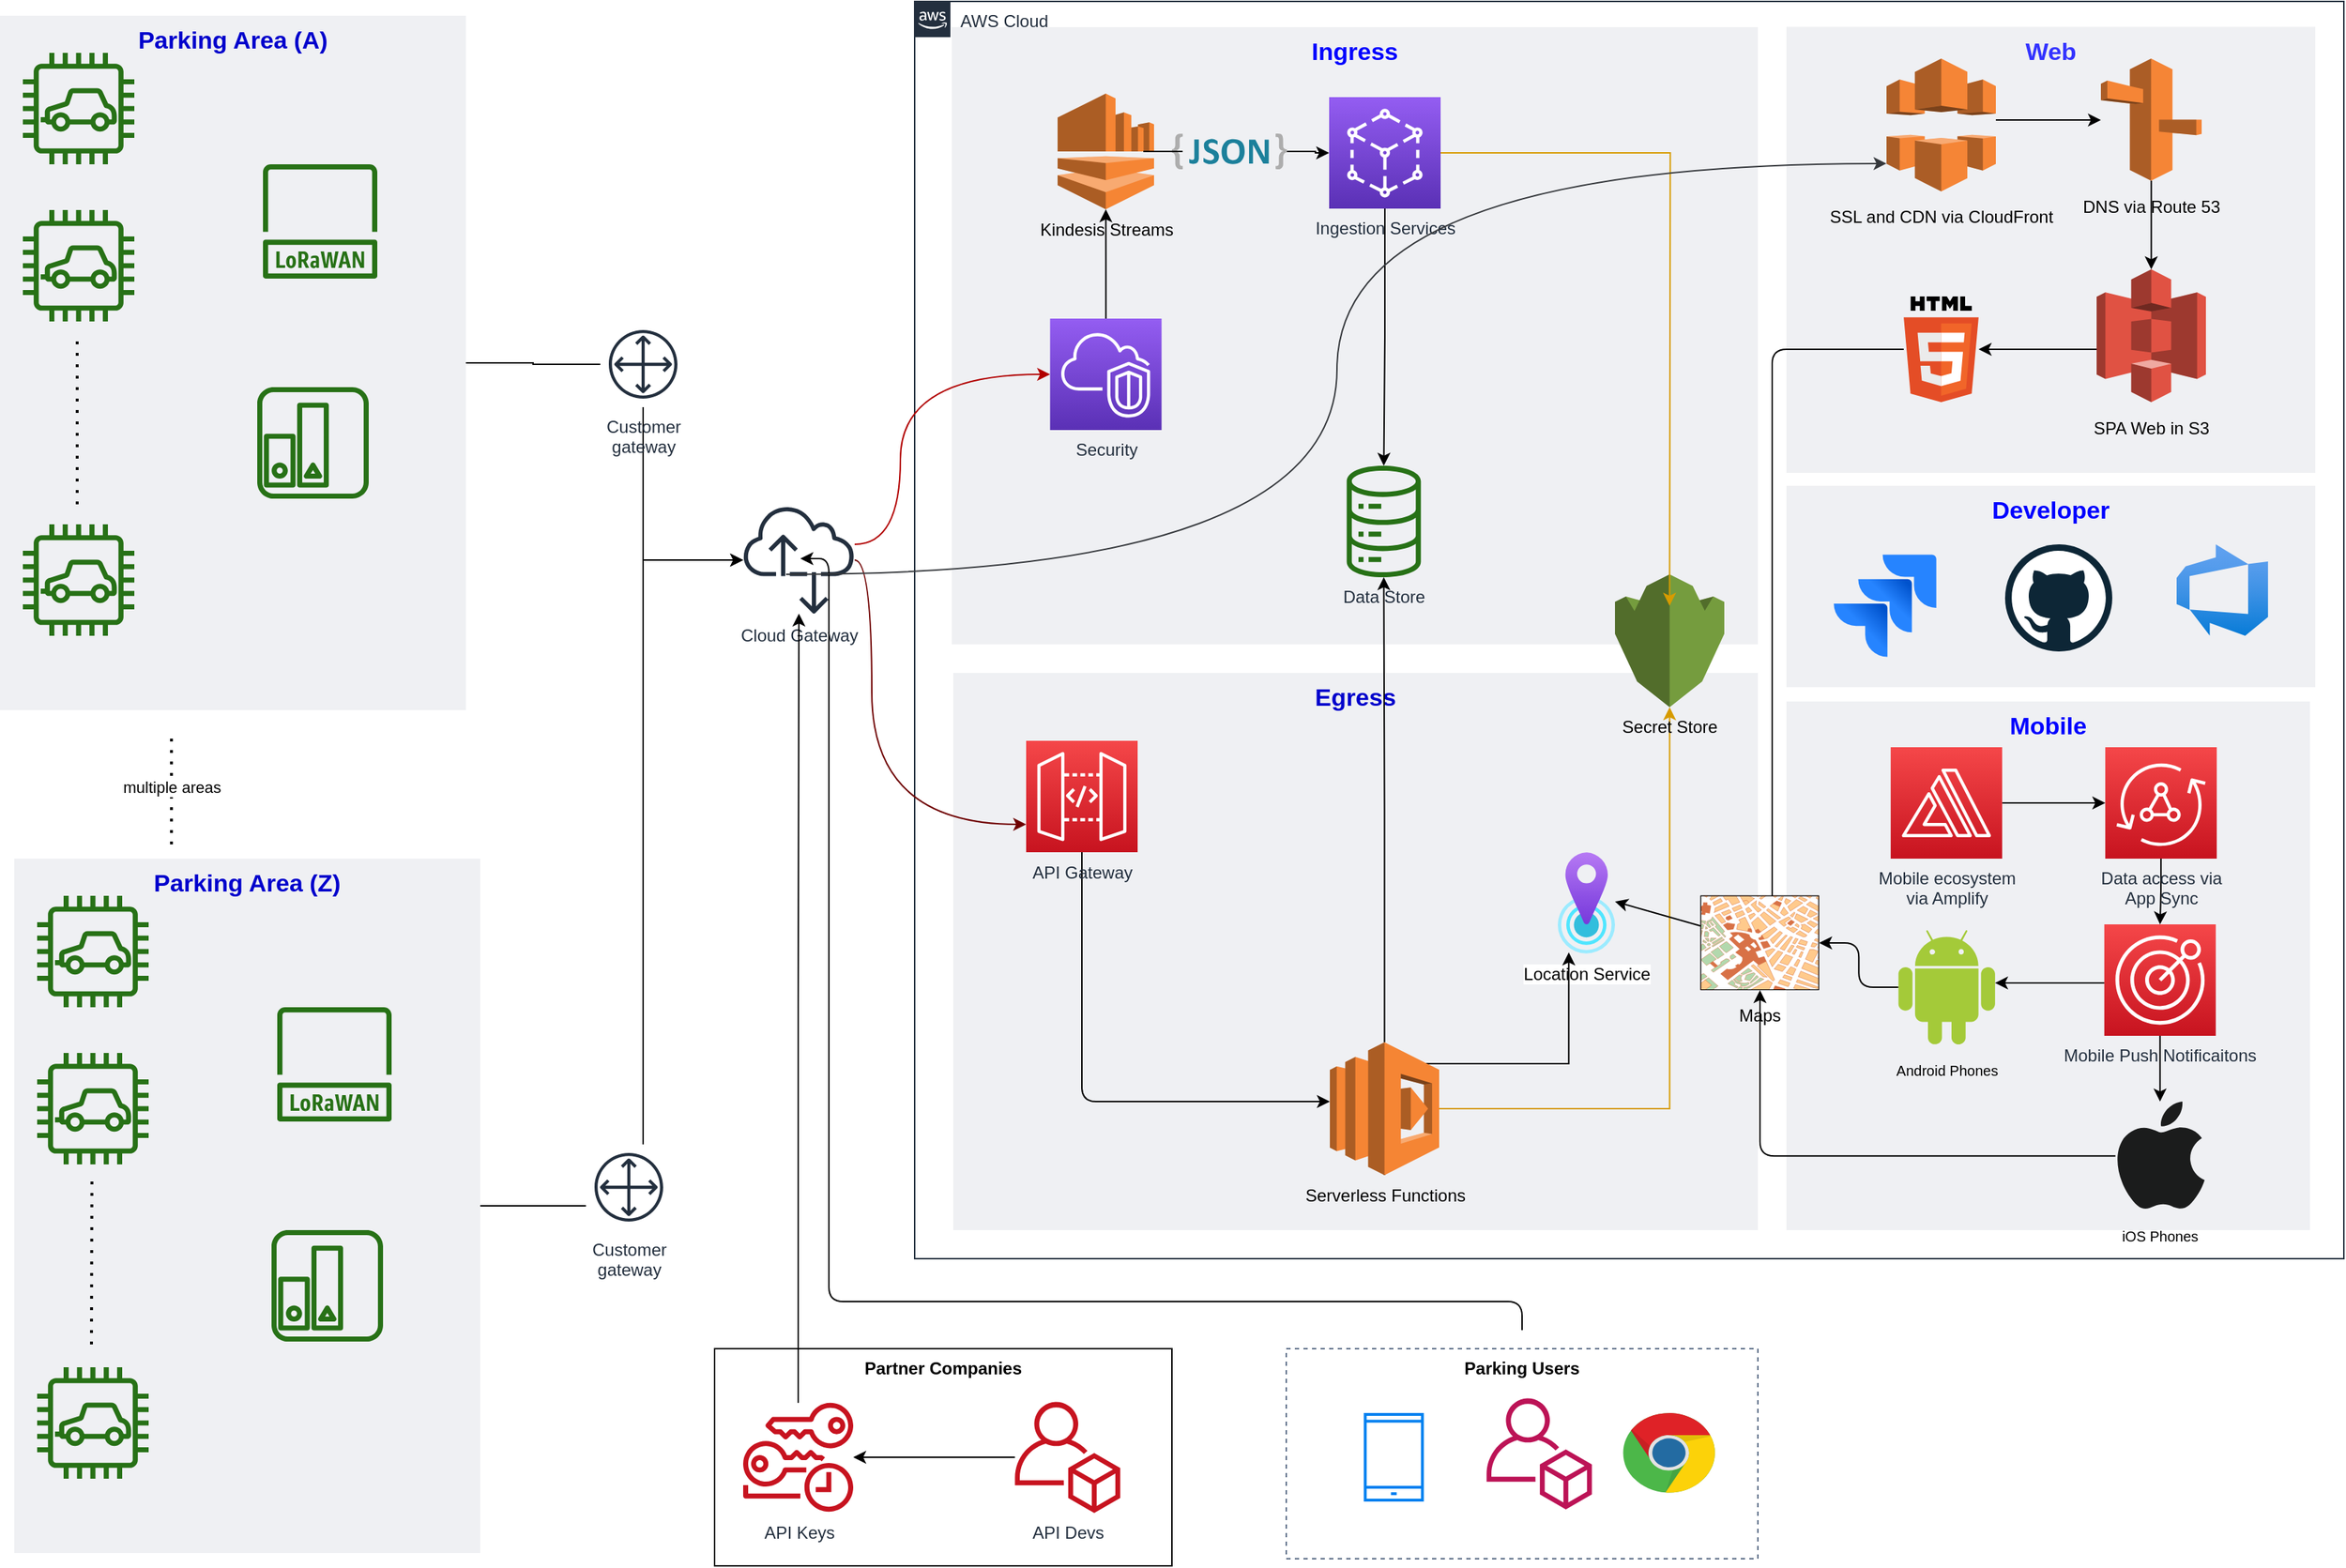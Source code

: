<mxfile version="14.9.6" type="device"><diagram id="pvRtOS94ZCBc9NfFXy1R" name="Page-1"><mxGraphModel dx="1896" dy="1096" grid="1" gridSize="10" guides="1" tooltips="1" connect="1" arrows="1" fold="1" page="1" pageScale="1" pageWidth="1700" pageHeight="1100" math="0" shadow="0"><root><mxCell id="0"/><mxCell id="1" parent="0"/><mxCell id="CdXgXrrLfE9135vab70Y-58" value="AWS Cloud" style="points=[[0,0],[0.25,0],[0.5,0],[0.75,0],[1,0],[1,0.25],[1,0.5],[1,0.75],[1,1],[0.75,1],[0.5,1],[0.25,1],[0,1],[0,0.75],[0,0.5],[0,0.25]];outlineConnect=0;gradientColor=none;html=1;whiteSpace=wrap;fontSize=12;fontStyle=0;shape=mxgraph.aws4.group;grIcon=mxgraph.aws4.group_aws_cloud_alt;strokeColor=#232F3E;fillColor=none;verticalAlign=top;align=left;spacingLeft=30;fontColor=#232F3E;dashed=0;" vertex="1" parent="1"><mxGeometry x="650" width="1000" height="880" as="geometry"/></mxCell><mxCell id="CdXgXrrLfE9135vab70Y-96" value="Developer" style="fillColor=#EFF0F3;strokeColor=none;dashed=0;verticalAlign=top;fontStyle=1;fontSize=17;fontColor=#0000FF;" vertex="1" parent="1"><mxGeometry x="1260" y="339" width="370" height="141" as="geometry"/></mxCell><mxCell id="CdXgXrrLfE9135vab70Y-91" value="Mobile" style="fillColor=#EFF0F3;strokeColor=none;dashed=0;verticalAlign=top;fontStyle=1;fontSize=17;fontColor=#0000FF;" vertex="1" parent="1"><mxGeometry x="1260" y="490" width="366.3" height="370" as="geometry"/></mxCell><mxCell id="CdXgXrrLfE9135vab70Y-59" value="Partner Companies" style="verticalAlign=top;fontStyle=1;fillColor=none;" vertex="1" parent="1"><mxGeometry x="510" y="943" width="320" height="152" as="geometry"/></mxCell><mxCell id="CdXgXrrLfE9135vab70Y-52" value="Egress" style="fillColor=#EFF0F3;strokeColor=none;dashed=0;verticalAlign=top;fontStyle=1;fontSize=17;fontColor=#0000CC;" vertex="1" parent="1"><mxGeometry x="677" y="470" width="563" height="390" as="geometry"/></mxCell><mxCell id="CdXgXrrLfE9135vab70Y-51" value="Ingress" style="fillColor=#EFF0F3;strokeColor=none;dashed=0;verticalAlign=top;fontStyle=1;fontSize=17;fontColor=#0000FF;" vertex="1" parent="1"><mxGeometry x="676" y="18" width="564" height="432" as="geometry"/></mxCell><mxCell id="CdXgXrrLfE9135vab70Y-44" style="edgeStyle=orthogonalEdgeStyle;rounded=0;orthogonalLoop=1;jettySize=auto;html=1;startArrow=none;" edge="1" parent="1" source="CdXgXrrLfE9135vab70Y-122" target="CdXgXrrLfE9135vab70Y-10"><mxGeometry relative="1" as="geometry"><Array as="points"><mxPoint x="460" y="253"/><mxPoint x="460" y="391"/></Array></mxGeometry></mxCell><mxCell id="CdXgXrrLfE9135vab70Y-11" value="Parking Area (A)" style="fillColor=#EFF0F3;strokeColor=none;dashed=0;verticalAlign=top;fontStyle=1;fontColor=#0000CC;fontSize=17;" vertex="1" parent="1"><mxGeometry x="10" y="10" width="326" height="486" as="geometry"/></mxCell><mxCell id="CdXgXrrLfE9135vab70Y-2" value="" style="outlineConnect=0;fontColor=#232F3E;gradientColor=none;fillColor=#277116;strokeColor=none;dashed=0;verticalLabelPosition=bottom;verticalAlign=top;align=center;html=1;fontSize=12;fontStyle=0;aspect=fixed;pointerEvents=1;shape=mxgraph.aws4.iot_lorawan_protocol;" vertex="1" parent="1"><mxGeometry x="194" y="114" width="80" height="80" as="geometry"/></mxCell><mxCell id="CdXgXrrLfE9135vab70Y-66" value="" style="edgeStyle=orthogonalEdgeStyle;orthogonalLoop=1;jettySize=auto;html=1;fontSize=17;fontColor=#0000CC;" edge="1" parent="1" source="CdXgXrrLfE9135vab70Y-3" target="CdXgXrrLfE9135vab70Y-27"><mxGeometry relative="1" as="geometry"><mxPoint x="767.6" y="728.5" as="targetPoint"/><Array as="points"><mxPoint x="767" y="770"/></Array></mxGeometry></mxCell><mxCell id="CdXgXrrLfE9135vab70Y-3" value="API Gateway" style="points=[[0,0,0],[0.25,0,0],[0.5,0,0],[0.75,0,0],[1,0,0],[0,1,0],[0.25,1,0],[0.5,1,0],[0.75,1,0],[1,1,0],[0,0.25,0],[0,0.5,0],[0,0.75,0],[1,0.25,0],[1,0.5,0],[1,0.75,0]];outlineConnect=0;fontColor=#232F3E;gradientColor=#F54749;gradientDirection=north;fillColor=#C7131F;strokeColor=#ffffff;dashed=0;verticalLabelPosition=bottom;verticalAlign=top;align=center;html=1;fontSize=12;fontStyle=0;aspect=fixed;shape=mxgraph.aws4.resourceIcon;resIcon=mxgraph.aws4.api_gateway;" vertex="1" parent="1"><mxGeometry x="728" y="517.5" width="78" height="78" as="geometry"/></mxCell><mxCell id="CdXgXrrLfE9135vab70Y-5" value="" style="outlineConnect=0;fontColor=#232F3E;gradientColor=none;fillColor=#277116;strokeColor=none;dashed=0;verticalLabelPosition=bottom;verticalAlign=top;align=center;html=1;fontSize=12;fontStyle=0;aspect=fixed;pointerEvents=1;shape=mxgraph.aws4.car;" vertex="1" parent="1"><mxGeometry x="26" y="36" width="78" height="78" as="geometry"/></mxCell><mxCell id="CdXgXrrLfE9135vab70Y-7" value="" style="outlineConnect=0;fontColor=#232F3E;gradientColor=none;fillColor=#277116;strokeColor=none;dashed=0;verticalLabelPosition=bottom;verticalAlign=top;align=center;html=1;fontSize=12;fontStyle=0;aspect=fixed;pointerEvents=1;shape=mxgraph.aws4.reported_state;" vertex="1" parent="1"><mxGeometry x="190" y="270" width="78" height="78" as="geometry"/></mxCell><mxCell id="CdXgXrrLfE9135vab70Y-8" value="" style="outlineConnect=0;fontColor=#232F3E;gradientColor=none;fillColor=#277116;strokeColor=none;dashed=0;verticalLabelPosition=bottom;verticalAlign=top;align=center;html=1;fontSize=12;fontStyle=0;aspect=fixed;pointerEvents=1;shape=mxgraph.aws4.car;" vertex="1" parent="1"><mxGeometry x="26" y="146" width="78" height="78" as="geometry"/></mxCell><mxCell id="CdXgXrrLfE9135vab70Y-9" value="" style="outlineConnect=0;fontColor=#232F3E;gradientColor=none;fillColor=#277116;strokeColor=none;dashed=0;verticalLabelPosition=bottom;verticalAlign=top;align=center;html=1;fontSize=12;fontStyle=0;aspect=fixed;pointerEvents=1;shape=mxgraph.aws4.car;" vertex="1" parent="1"><mxGeometry x="26" y="366" width="78" height="78" as="geometry"/></mxCell><mxCell id="CdXgXrrLfE9135vab70Y-38" value="" style="edgeStyle=orthogonalEdgeStyle;rounded=0;orthogonalLoop=1;jettySize=auto;html=1;startArrow=none;" edge="1" parent="1" source="CdXgXrrLfE9135vab70Y-4" target="CdXgXrrLfE9135vab70Y-29"><mxGeometry relative="1" as="geometry"/></mxCell><mxCell id="CdXgXrrLfE9135vab70Y-61" style="edgeStyle=orthogonalEdgeStyle;orthogonalLoop=1;jettySize=auto;html=1;entryX=0;entryY=0.75;entryDx=0;entryDy=0;entryPerimeter=0;fillColor=#a20025;strokeColor=#6F0000;curved=1;" edge="1" parent="1" source="CdXgXrrLfE9135vab70Y-10" target="CdXgXrrLfE9135vab70Y-3"><mxGeometry relative="1" as="geometry"><Array as="points"><mxPoint x="620" y="391"/><mxPoint x="620" y="576"/></Array></mxGeometry></mxCell><mxCell id="CdXgXrrLfE9135vab70Y-63" style="edgeStyle=orthogonalEdgeStyle;curved=1;orthogonalLoop=1;jettySize=auto;html=1;fillColor=#e51400;strokeColor=#B20000;" edge="1" parent="1" source="CdXgXrrLfE9135vab70Y-10" target="CdXgXrrLfE9135vab70Y-4"><mxGeometry relative="1" as="geometry"><mxPoint x="608" y="413" as="sourcePoint"/><Array as="points"><mxPoint x="640" y="380"/><mxPoint x="640" y="261"/></Array></mxGeometry></mxCell><mxCell id="CdXgXrrLfE9135vab70Y-10" value="Cloud Gateway" style="outlineConnect=0;fontColor=#232F3E;gradientColor=none;fillColor=#232F3E;strokeColor=none;dashed=0;verticalLabelPosition=bottom;verticalAlign=top;align=center;html=1;fontSize=12;fontStyle=0;aspect=fixed;pointerEvents=1;shape=mxgraph.aws4.internet_alt2;" vertex="1" parent="1"><mxGeometry x="530" y="352" width="78" height="78" as="geometry"/></mxCell><mxCell id="CdXgXrrLfE9135vab70Y-45" style="edgeStyle=orthogonalEdgeStyle;rounded=0;orthogonalLoop=1;jettySize=auto;html=1;startArrow=none;" edge="1" parent="1" source="CdXgXrrLfE9135vab70Y-124" target="CdXgXrrLfE9135vab70Y-10"><mxGeometry relative="1" as="geometry"><Array as="points"><mxPoint x="460" y="391"/></Array></mxGeometry></mxCell><mxCell id="CdXgXrrLfE9135vab70Y-13" value="Parking Area (Z)" style="fillColor=#EFF0F3;strokeColor=none;dashed=0;verticalAlign=top;fontStyle=1;fontSize=17;fontColor=#0000CC;" vertex="1" parent="1"><mxGeometry x="20" y="600" width="326" height="486" as="geometry"/></mxCell><mxCell id="CdXgXrrLfE9135vab70Y-14" value="" style="outlineConnect=0;fontColor=#232F3E;gradientColor=none;fillColor=#277116;strokeColor=none;dashed=0;verticalLabelPosition=bottom;verticalAlign=top;align=center;html=1;fontSize=12;fontStyle=0;aspect=fixed;pointerEvents=1;shape=mxgraph.aws4.iot_lorawan_protocol;" vertex="1" parent="1"><mxGeometry x="204" y="704" width="80" height="80" as="geometry"/></mxCell><mxCell id="CdXgXrrLfE9135vab70Y-15" value="" style="outlineConnect=0;fontColor=#232F3E;gradientColor=none;fillColor=#277116;strokeColor=none;dashed=0;verticalLabelPosition=bottom;verticalAlign=top;align=center;html=1;fontSize=12;fontStyle=0;aspect=fixed;pointerEvents=1;shape=mxgraph.aws4.car;" vertex="1" parent="1"><mxGeometry x="36" y="626" width="78" height="78" as="geometry"/></mxCell><mxCell id="CdXgXrrLfE9135vab70Y-16" value="" style="outlineConnect=0;fontColor=#232F3E;gradientColor=none;fillColor=#277116;strokeColor=none;dashed=0;verticalLabelPosition=bottom;verticalAlign=top;align=center;html=1;fontSize=12;fontStyle=0;aspect=fixed;pointerEvents=1;shape=mxgraph.aws4.reported_state;" vertex="1" parent="1"><mxGeometry x="200" y="860" width="78" height="78" as="geometry"/></mxCell><mxCell id="CdXgXrrLfE9135vab70Y-17" value="" style="outlineConnect=0;fontColor=#232F3E;gradientColor=none;fillColor=#277116;strokeColor=none;dashed=0;verticalLabelPosition=bottom;verticalAlign=top;align=center;html=1;fontSize=12;fontStyle=0;aspect=fixed;pointerEvents=1;shape=mxgraph.aws4.car;" vertex="1" parent="1"><mxGeometry x="36" y="736" width="78" height="78" as="geometry"/></mxCell><mxCell id="CdXgXrrLfE9135vab70Y-18" value="" style="outlineConnect=0;fontColor=#232F3E;gradientColor=none;fillColor=#277116;strokeColor=none;dashed=0;verticalLabelPosition=bottom;verticalAlign=top;align=center;html=1;fontSize=12;fontStyle=0;aspect=fixed;pointerEvents=1;shape=mxgraph.aws4.car;" vertex="1" parent="1"><mxGeometry x="36" y="956" width="78" height="78" as="geometry"/></mxCell><mxCell id="CdXgXrrLfE9135vab70Y-20" value="multiple areas" style="endArrow=none;dashed=1;html=1;dashPattern=1 3;strokeWidth=2;" edge="1" parent="1"><mxGeometry width="50" height="50" relative="1" as="geometry"><mxPoint x="130" y="590" as="sourcePoint"/><mxPoint x="130" y="510" as="targetPoint"/></mxGeometry></mxCell><mxCell id="CdXgXrrLfE9135vab70Y-21" value="" style="endArrow=none;dashed=1;html=1;dashPattern=1 3;strokeWidth=2;" edge="1" parent="1"><mxGeometry width="50" height="50" relative="1" as="geometry"><mxPoint x="64" y="352" as="sourcePoint"/><mxPoint x="64" y="232" as="targetPoint"/></mxGeometry></mxCell><mxCell id="CdXgXrrLfE9135vab70Y-22" value="" style="endArrow=none;dashed=1;html=1;dashPattern=1 3;strokeWidth=2;" edge="1" parent="1"><mxGeometry width="50" height="50" relative="1" as="geometry"><mxPoint x="74" y="940" as="sourcePoint"/><mxPoint x="74.33" y="820" as="targetPoint"/></mxGeometry></mxCell><mxCell id="CdXgXrrLfE9135vab70Y-24" value="Data Store" style="outlineConnect=0;fontColor=#232F3E;gradientColor=none;fillColor=#277116;strokeColor=none;dashed=0;verticalLabelPosition=bottom;verticalAlign=top;align=center;html=1;fontSize=12;fontStyle=0;aspect=fixed;pointerEvents=1;shape=mxgraph.aws4.iot_analytics_data_store;" vertex="1" parent="1"><mxGeometry x="951.25" y="325" width="54" height="78" as="geometry"/></mxCell><mxCell id="CdXgXrrLfE9135vab70Y-26" value="Location Service" style="aspect=fixed;html=1;points=[];align=center;image;fontSize=12;image=img/lib/azure2/general/Location.svg;" vertex="1" parent="1"><mxGeometry x="1100" y="595.5" width="40" height="71" as="geometry"/></mxCell><mxCell id="CdXgXrrLfE9135vab70Y-31" value="" style="edgeStyle=orthogonalEdgeStyle;rounded=0;orthogonalLoop=1;jettySize=auto;html=1;fillColor=#ffe6cc;strokeColor=#d79b00;" edge="1" parent="1" source="CdXgXrrLfE9135vab70Y-27" target="CdXgXrrLfE9135vab70Y-28"><mxGeometry relative="1" as="geometry"/></mxCell><mxCell id="CdXgXrrLfE9135vab70Y-36" value="" style="edgeStyle=orthogonalEdgeStyle;rounded=0;orthogonalLoop=1;jettySize=auto;html=1;" edge="1" parent="1" source="CdXgXrrLfE9135vab70Y-27" target="CdXgXrrLfE9135vab70Y-24"><mxGeometry relative="1" as="geometry"/></mxCell><mxCell id="CdXgXrrLfE9135vab70Y-37" value="" style="edgeStyle=elbowEdgeStyle;rounded=0;orthogonalLoop=1;jettySize=auto;html=1;exitX=0.5;exitY=1;exitDx=0;exitDy=0;exitPerimeter=0;entryX=0.192;entryY=0.988;entryDx=0;entryDy=0;entryPerimeter=0;elbow=vertical;" edge="1" parent="1" source="CdXgXrrLfE9135vab70Y-27" target="CdXgXrrLfE9135vab70Y-26"><mxGeometry relative="1" as="geometry"><mxPoint x="1190" y="820" as="targetPoint"/><Array as="points"/></mxGeometry></mxCell><mxCell id="CdXgXrrLfE9135vab70Y-27" value="Serverless Functions" style="outlineConnect=0;dashed=0;verticalLabelPosition=bottom;verticalAlign=top;align=center;html=1;shape=mxgraph.aws3.lambda;fillColor=#F58534;gradientColor=none;" vertex="1" parent="1"><mxGeometry x="940.5" y="728.5" width="76.5" height="93" as="geometry"/></mxCell><mxCell id="CdXgXrrLfE9135vab70Y-28" value="Secret Store" style="outlineConnect=0;dashed=0;verticalLabelPosition=bottom;verticalAlign=top;align=center;html=1;shape=mxgraph.aws3.kms;fillColor=#759C3E;gradientColor=none;" vertex="1" parent="1"><mxGeometry x="1140" y="401" width="76.5" height="93" as="geometry"/></mxCell><mxCell id="CdXgXrrLfE9135vab70Y-54" value="" style="edgeStyle=orthogonalEdgeStyle;rounded=0;orthogonalLoop=1;jettySize=auto;html=1;startArrow=none;" edge="1" parent="1" source="CdXgXrrLfE9135vab70Y-73" target="CdXgXrrLfE9135vab70Y-53"><mxGeometry relative="1" as="geometry"/></mxCell><mxCell id="CdXgXrrLfE9135vab70Y-29" value="Kindesis Streams" style="outlineConnect=0;dashed=0;verticalLabelPosition=bottom;verticalAlign=top;align=center;html=1;shape=mxgraph.aws3.kinesis;fillColor=#F58534;gradientColor=none;" vertex="1" parent="1"><mxGeometry x="750" y="64.5" width="67.5" height="81" as="geometry"/></mxCell><mxCell id="CdXgXrrLfE9135vab70Y-50" value="" style="edgeStyle=orthogonalEdgeStyle;rounded=0;orthogonalLoop=1;jettySize=auto;html=1;" edge="1" parent="1" source="CdXgXrrLfE9135vab70Y-46" target="CdXgXrrLfE9135vab70Y-48"><mxGeometry relative="1" as="geometry"/></mxCell><mxCell id="CdXgXrrLfE9135vab70Y-46" value="API Devs" style="outlineConnect=0;fontColor=#232F3E;gradientColor=none;fillColor=#C7131F;strokeColor=none;dashed=0;verticalLabelPosition=bottom;verticalAlign=top;align=center;html=1;fontSize=12;fontStyle=0;aspect=fixed;pointerEvents=1;shape=mxgraph.aws4.organizations_account;" vertex="1" parent="1"><mxGeometry x="720" y="980" width="74" height="78" as="geometry"/></mxCell><mxCell id="CdXgXrrLfE9135vab70Y-60" style="edgeStyle=orthogonalEdgeStyle;rounded=0;orthogonalLoop=1;jettySize=auto;html=1;" edge="1" parent="1" source="CdXgXrrLfE9135vab70Y-48" target="CdXgXrrLfE9135vab70Y-10"><mxGeometry relative="1" as="geometry"><mxPoint x="569" y="950" as="sourcePoint"/></mxGeometry></mxCell><mxCell id="CdXgXrrLfE9135vab70Y-48" value="API Keys" style="outlineConnect=0;fontColor=#232F3E;gradientColor=none;fillColor=#C7131F;strokeColor=none;dashed=0;verticalLabelPosition=bottom;verticalAlign=top;align=center;html=1;fontSize=12;fontStyle=0;aspect=fixed;pointerEvents=1;shape=mxgraph.aws4.temporary_security_credential;" vertex="1" parent="1"><mxGeometry x="530" y="980" width="77" height="78" as="geometry"/></mxCell><mxCell id="CdXgXrrLfE9135vab70Y-55" value="" style="edgeStyle=orthogonalEdgeStyle;rounded=0;orthogonalLoop=1;jettySize=auto;html=1;" edge="1" parent="1" source="CdXgXrrLfE9135vab70Y-53" target="CdXgXrrLfE9135vab70Y-24"><mxGeometry relative="1" as="geometry"/></mxCell><mxCell id="CdXgXrrLfE9135vab70Y-56" value="" style="edgeStyle=orthogonalEdgeStyle;rounded=0;orthogonalLoop=1;jettySize=auto;html=1;fillColor=#ffe6cc;strokeColor=#d79b00;" edge="1" parent="1" source="CdXgXrrLfE9135vab70Y-53"><mxGeometry relative="1" as="geometry"><mxPoint x="1178.2" y="423" as="targetPoint"/></mxGeometry></mxCell><mxCell id="CdXgXrrLfE9135vab70Y-53" value="Ingestion Services" style="points=[[0,0,0],[0.25,0,0],[0.5,0,0],[0.75,0,0],[1,0,0],[0,1,0],[0.25,1,0],[0.5,1,0],[0.75,1,0],[1,1,0],[0,0.25,0],[0,0.5,0],[0,0.75,0],[1,0.25,0],[1,0.5,0],[1,0.75,0]];outlineConnect=0;fontColor=#232F3E;gradientColor=#945DF2;gradientDirection=north;fillColor=#5A30B5;strokeColor=#ffffff;dashed=0;verticalLabelPosition=bottom;verticalAlign=top;align=center;html=1;fontSize=12;fontStyle=0;aspect=fixed;shape=mxgraph.aws4.resourceIcon;resIcon=mxgraph.aws4.app_mesh;" vertex="1" parent="1"><mxGeometry x="940" y="67" width="78" height="78" as="geometry"/></mxCell><mxCell id="CdXgXrrLfE9135vab70Y-4" value="Security" style="points=[[0,0,0],[0.25,0,0],[0.5,0,0],[0.75,0,0],[1,0,0],[0,1,0],[0.25,1,0],[0.5,1,0],[0.75,1,0],[1,1,0],[0,0.25,0],[0,0.5,0],[0,0.75,0],[1,0.25,0],[1,0.5,0],[1,0.75,0]];outlineConnect=0;fontColor=#232F3E;gradientColor=#945DF2;gradientDirection=north;fillColor=#5A30B5;strokeColor=#ffffff;dashed=0;verticalLabelPosition=bottom;verticalAlign=top;align=center;html=1;fontSize=12;fontStyle=0;aspect=fixed;shape=mxgraph.aws4.resourceIcon;resIcon=mxgraph.aws4.vpc;" vertex="1" parent="1"><mxGeometry x="744.75" y="222" width="78" height="78" as="geometry"/></mxCell><mxCell id="CdXgXrrLfE9135vab70Y-69" value="Web" style="fillColor=#EFF0F3;strokeColor=none;dashed=0;verticalAlign=top;fontStyle=1;fontSize=17;fontColor=#3333FF;" vertex="1" parent="1"><mxGeometry x="1260" y="17.75" width="370" height="312.25" as="geometry"/></mxCell><mxCell id="CdXgXrrLfE9135vab70Y-80" value="" style="edgeStyle=elbowEdgeStyle;orthogonalLoop=1;jettySize=auto;elbow=vertical;html=1;fontSize=17;fontColor=#0000CC;" edge="1" parent="1" source="CdXgXrrLfE9135vab70Y-71" target="CdXgXrrLfE9135vab70Y-78"><mxGeometry relative="1" as="geometry"/></mxCell><mxCell id="CdXgXrrLfE9135vab70Y-71" value="&lt;font style=&quot;font-size: 12px&quot; color=&quot;#000000&quot;&gt;SSL and CDN via CloudFront&lt;/font&gt;" style="outlineConnect=0;dashed=0;verticalLabelPosition=bottom;verticalAlign=top;align=center;html=1;shape=mxgraph.aws3.cloudfront;fillColor=#F58536;gradientColor=none;fontSize=17;fontColor=#0000CC;" vertex="1" parent="1"><mxGeometry x="1330" y="40" width="76.5" height="93" as="geometry"/></mxCell><mxCell id="CdXgXrrLfE9135vab70Y-115" value="" style="orthogonalLoop=1;jettySize=auto;html=1;fontSize=17;fontColor=#0000FF;startArrow=none;" edge="1" parent="1" source="CdXgXrrLfE9135vab70Y-107"><mxGeometry relative="1" as="geometry"><mxPoint x="1140" y="630" as="targetPoint"/></mxGeometry></mxCell><mxCell id="CdXgXrrLfE9135vab70Y-72" value="" style="dashed=0;outlineConnect=0;html=1;align=center;labelPosition=center;verticalLabelPosition=bottom;verticalAlign=top;shape=mxgraph.weblogos.html5;fontSize=17;fontColor=#0000CC;fillColor=none;" vertex="1" parent="1"><mxGeometry x="1342.05" y="206.5" width="52.4" height="74" as="geometry"/></mxCell><mxCell id="CdXgXrrLfE9135vab70Y-73" value="" style="dashed=0;outlineConnect=0;html=1;align=center;labelPosition=center;verticalLabelPosition=bottom;verticalAlign=top;shape=mxgraph.weblogos.json_2;fontSize=17;fontColor=#0000CC;fillColor=none;" vertex="1" parent="1"><mxGeometry x="830" y="92.4" width="80.4" height="25.2" as="geometry"/></mxCell><mxCell id="CdXgXrrLfE9135vab70Y-74" value="" style="edgeStyle=orthogonalEdgeStyle;rounded=0;orthogonalLoop=1;jettySize=auto;html=1;endArrow=none;" edge="1" parent="1" source="CdXgXrrLfE9135vab70Y-29" target="CdXgXrrLfE9135vab70Y-73"><mxGeometry relative="1" as="geometry"><mxPoint x="817.5" y="105" as="sourcePoint"/><mxPoint x="940" y="106.067" as="targetPoint"/></mxGeometry></mxCell><mxCell id="CdXgXrrLfE9135vab70Y-75" value="" style="dashed=0;outlineConnect=0;html=1;align=center;labelPosition=center;verticalLabelPosition=bottom;verticalAlign=top;shape=mxgraph.weblogos.github;fontSize=17;fontColor=#0000CC;fillColor=none;" vertex="1" parent="1"><mxGeometry x="1412.97" y="380" width="75" height="75" as="geometry"/></mxCell><mxCell id="CdXgXrrLfE9135vab70Y-109" value="" style="edgeStyle=orthogonalEdgeStyle;orthogonalLoop=1;jettySize=auto;elbow=vertical;html=1;fontSize=17;fontColor=#0000FF;" edge="1" parent="1" source="CdXgXrrLfE9135vab70Y-76" target="CdXgXrrLfE9135vab70Y-107"><mxGeometry relative="1" as="geometry"/></mxCell><mxCell id="CdXgXrrLfE9135vab70Y-76" value="&lt;font color=&quot;#000000&quot; size=&quot;1&quot;&gt;Android Phones&lt;/font&gt;" style="dashed=0;outlineConnect=0;html=1;align=center;labelPosition=center;verticalLabelPosition=bottom;verticalAlign=top;shape=mxgraph.weblogos.android;fillColor=#A4CA39;strokeColor=none;fontSize=17;fontColor=#0000CC;" vertex="1" parent="1"><mxGeometry x="1338.35" y="650" width="67.6" height="80" as="geometry"/></mxCell><mxCell id="CdXgXrrLfE9135vab70Y-108" value="" style="edgeStyle=orthogonalEdgeStyle;orthogonalLoop=1;jettySize=auto;elbow=vertical;html=1;fontSize=17;fontColor=#0000FF;" edge="1" parent="1" source="CdXgXrrLfE9135vab70Y-77" target="CdXgXrrLfE9135vab70Y-107"><mxGeometry relative="1" as="geometry"/></mxCell><mxCell id="CdXgXrrLfE9135vab70Y-77" value="&lt;font color=&quot;#000000&quot; size=&quot;1&quot;&gt;iOS Phones&lt;/font&gt;" style="dashed=0;outlineConnect=0;html=1;align=center;labelPosition=center;verticalLabelPosition=bottom;verticalAlign=top;shape=mxgraph.weblogos.apple;fillColor=#1B1C1C;strokeColor=none;fontSize=17;fontColor=#0000CC;" vertex="1" parent="1"><mxGeometry x="1490.18" y="770" width="62.4" height="76.2" as="geometry"/></mxCell><mxCell id="CdXgXrrLfE9135vab70Y-81" value="" style="edgeStyle=elbowEdgeStyle;orthogonalLoop=1;jettySize=auto;elbow=vertical;html=1;fontSize=17;fontColor=#0000CC;" edge="1" parent="1" source="CdXgXrrLfE9135vab70Y-78" target="CdXgXrrLfE9135vab70Y-79"><mxGeometry relative="1" as="geometry"/></mxCell><mxCell id="CdXgXrrLfE9135vab70Y-78" value="&lt;font style=&quot;font-size: 12px&quot; color=&quot;#000000&quot;&gt;DNS via Route 53&lt;/font&gt;" style="outlineConnect=0;dashed=0;verticalLabelPosition=bottom;verticalAlign=top;align=center;html=1;shape=mxgraph.aws3.route_53;fillColor=#F58536;gradientColor=none;fontSize=17;fontColor=#0000CC;" vertex="1" parent="1"><mxGeometry x="1480" y="40" width="70.5" height="85.5" as="geometry"/></mxCell><mxCell id="CdXgXrrLfE9135vab70Y-82" value="" style="edgeStyle=elbowEdgeStyle;orthogonalLoop=1;jettySize=auto;elbow=vertical;html=1;fontSize=17;fontColor=#0000CC;" edge="1" parent="1" source="CdXgXrrLfE9135vab70Y-79" target="CdXgXrrLfE9135vab70Y-72"><mxGeometry relative="1" as="geometry"/></mxCell><mxCell id="CdXgXrrLfE9135vab70Y-79" value="&lt;font color=&quot;#000000&quot; style=&quot;font-size: 12px&quot;&gt;SPA Web in S3&lt;/font&gt;" style="outlineConnect=0;dashed=0;verticalLabelPosition=bottom;verticalAlign=top;align=center;html=1;shape=mxgraph.aws3.s3;fillColor=#E05243;gradientColor=none;fontSize=17;fontColor=#0000CC;" vertex="1" parent="1"><mxGeometry x="1477" y="187.5" width="76.5" height="93" as="geometry"/></mxCell><mxCell id="CdXgXrrLfE9135vab70Y-121" value="" style="edgeStyle=orthogonalEdgeStyle;orthogonalLoop=1;jettySize=auto;html=1;fontSize=12;fontColor=#000000;elbow=vertical;" edge="1" parent="1"><mxGeometry relative="1" as="geometry"><mxPoint x="1075" y="930" as="sourcePoint"/><mxPoint x="570" y="390" as="targetPoint"/><Array as="points"><mxPoint x="1075" y="910"/><mxPoint x="590" y="910"/><mxPoint x="590" y="390"/></Array></mxGeometry></mxCell><mxCell id="CdXgXrrLfE9135vab70Y-83" value="Parking Users" style="fillColor=none;strokeColor=#5A6C86;dashed=1;verticalAlign=top;fontStyle=1;fontSize=12;" vertex="1" parent="1"><mxGeometry x="910" y="943" width="330" height="147" as="geometry"/></mxCell><mxCell id="CdXgXrrLfE9135vab70Y-88" value="" style="edgeStyle=elbowEdgeStyle;orthogonalLoop=1;jettySize=auto;elbow=vertical;html=1;fontSize=17;fontColor=#3333FF;" edge="1" parent="1" source="CdXgXrrLfE9135vab70Y-85" target="CdXgXrrLfE9135vab70Y-86"><mxGeometry relative="1" as="geometry"/></mxCell><mxCell id="CdXgXrrLfE9135vab70Y-85" value="Mobile ecosystem &lt;br&gt;via Amplify" style="points=[[0,0,0],[0.25,0,0],[0.5,0,0],[0.75,0,0],[1,0,0],[0,1,0],[0.25,1,0],[0.5,1,0],[0.75,1,0],[1,1,0],[0,0.25,0],[0,0.5,0],[0,0.75,0],[1,0.25,0],[1,0.5,0],[1,0.75,0]];outlineConnect=0;fontColor=#232F3E;gradientColor=#F54749;gradientDirection=north;fillColor=#C7131F;strokeColor=#ffffff;dashed=0;verticalLabelPosition=bottom;verticalAlign=top;align=center;html=1;fontSize=12;fontStyle=0;aspect=fixed;shape=mxgraph.aws4.resourceIcon;resIcon=mxgraph.aws4.amplify;" vertex="1" parent="1"><mxGeometry x="1332.92" y="522" width="78" height="78" as="geometry"/></mxCell><mxCell id="CdXgXrrLfE9135vab70Y-89" value="" style="edgeStyle=elbowEdgeStyle;orthogonalLoop=1;jettySize=auto;elbow=vertical;html=1;fontSize=17;fontColor=#3333FF;" edge="1" parent="1" source="CdXgXrrLfE9135vab70Y-86" target="CdXgXrrLfE9135vab70Y-87"><mxGeometry relative="1" as="geometry"/></mxCell><mxCell id="CdXgXrrLfE9135vab70Y-86" value="Data access via &lt;br&gt;App Sync" style="points=[[0,0,0],[0.25,0,0],[0.5,0,0],[0.75,0,0],[1,0,0],[0,1,0],[0.25,1,0],[0.5,1,0],[0.75,1,0],[1,1,0],[0,0.25,0],[0,0.5,0],[0,0.75,0],[1,0.25,0],[1,0.5,0],[1,0.75,0]];outlineConnect=0;fontColor=#232F3E;gradientColor=#F54749;gradientDirection=north;fillColor=#C7131F;strokeColor=#ffffff;dashed=0;verticalLabelPosition=bottom;verticalAlign=top;align=center;html=1;fontSize=12;fontStyle=0;aspect=fixed;shape=mxgraph.aws4.resourceIcon;resIcon=mxgraph.aws4.appsync;" vertex="1" parent="1"><mxGeometry x="1483.07" y="522" width="78" height="78" as="geometry"/></mxCell><mxCell id="CdXgXrrLfE9135vab70Y-92" value="" style="edgeStyle=elbowEdgeStyle;orthogonalLoop=1;jettySize=auto;elbow=vertical;html=1;fontSize=17;fontColor=#0000FF;" edge="1" parent="1" source="CdXgXrrLfE9135vab70Y-87" target="CdXgXrrLfE9135vab70Y-76"><mxGeometry relative="1" as="geometry"/></mxCell><mxCell id="CdXgXrrLfE9135vab70Y-93" value="" style="edgeStyle=elbowEdgeStyle;orthogonalLoop=1;jettySize=auto;elbow=vertical;html=1;fontSize=17;fontColor=#0000FF;" edge="1" parent="1" source="CdXgXrrLfE9135vab70Y-87" target="CdXgXrrLfE9135vab70Y-77"><mxGeometry relative="1" as="geometry"/></mxCell><mxCell id="CdXgXrrLfE9135vab70Y-87" value="Mobile Push Notificaitons" style="points=[[0,0,0],[0.25,0,0],[0.5,0,0],[0.75,0,0],[1,0,0],[0,1,0],[0.25,1,0],[0.5,1,0],[0.75,1,0],[1,1,0],[0,0.25,0],[0,0.5,0],[0,0.75,0],[1,0.25,0],[1,0.5,0],[1,0.75,0]];outlineConnect=0;fontColor=#232F3E;gradientColor=#F54749;gradientDirection=north;fillColor=#C7131F;strokeColor=#ffffff;dashed=0;verticalLabelPosition=bottom;verticalAlign=top;align=center;html=1;fontSize=12;fontStyle=0;aspect=fixed;shape=mxgraph.aws4.resourceIcon;resIcon=mxgraph.aws4.pinpoint;" vertex="1" parent="1"><mxGeometry x="1482.38" y="646" width="78" height="78" as="geometry"/></mxCell><mxCell id="CdXgXrrLfE9135vab70Y-94" value="" style="image;image=img/lib/atlassian/Jira_Logo.svg;fontSize=17;fontColor=#0000FF;fillColor=none;" vertex="1" parent="1"><mxGeometry x="1293.02" y="387" width="72" height="72" as="geometry"/></mxCell><mxCell id="CdXgXrrLfE9135vab70Y-95" value="" style="aspect=fixed;html=1;points=[];align=center;image;fontSize=12;image=img/lib/azure2/devops/Azure_DevOps.svg;fontColor=#0000FF;fillColor=none;" vertex="1" parent="1"><mxGeometry x="1532.97" y="380" width="64" height="64" as="geometry"/></mxCell><mxCell id="CdXgXrrLfE9135vab70Y-107" value="&lt;font color=&quot;#000000&quot; style=&quot;font-size: 12px&quot;&gt;Maps&lt;/font&gt;" style="verticalLabelPosition=bottom;shadow=0;dashed=0;align=center;html=1;verticalAlign=top;strokeWidth=1;shape=mxgraph.mockup.misc.map;fontSize=17;fontColor=#0000FF;fillColor=none;" vertex="1" parent="1"><mxGeometry x="1200" y="626" width="82.85" height="66" as="geometry"/></mxCell><mxCell id="CdXgXrrLfE9135vab70Y-116" value="" style="edgeStyle=elbowEdgeStyle;orthogonalLoop=1;jettySize=auto;html=1;fontSize=17;fontColor=#0000FF;endArrow=none;" edge="1" parent="1" source="CdXgXrrLfE9135vab70Y-72" target="CdXgXrrLfE9135vab70Y-107"><mxGeometry relative="1" as="geometry"><mxPoint x="1342.05" y="243.5" as="sourcePoint"/><mxPoint x="1140" y="630" as="targetPoint"/><Array as="points"><mxPoint x="1250" y="450"/></Array></mxGeometry></mxCell><mxCell id="CdXgXrrLfE9135vab70Y-117" value="" style="outlineConnect=0;fontColor=#232F3E;gradientColor=none;fillColor=#BC1356;strokeColor=none;dashed=0;verticalLabelPosition=bottom;verticalAlign=top;align=center;html=1;fontSize=12;fontStyle=0;aspect=fixed;pointerEvents=1;shape=mxgraph.aws4.organizations_account;" vertex="1" parent="1"><mxGeometry x="1050" y="977.5" width="74" height="78" as="geometry"/></mxCell><mxCell id="CdXgXrrLfE9135vab70Y-118" value="" style="html=1;verticalLabelPosition=bottom;align=center;labelBackgroundColor=#ffffff;verticalAlign=top;strokeWidth=2;strokeColor=#0080F0;shadow=0;dashed=0;shape=mxgraph.ios7.icons.smartphone;fontSize=14;fontColor=#0000FF;fillColor=none;" vertex="1" parent="1"><mxGeometry x="965.25" y="989" width="40" height="60" as="geometry"/></mxCell><mxCell id="CdXgXrrLfE9135vab70Y-119" value="" style="dashed=0;outlineConnect=0;html=1;align=center;labelPosition=center;verticalLabelPosition=bottom;verticalAlign=top;shape=mxgraph.weblogos.chrome;fontSize=14;fontColor=#0000FF;fillColor=none;" vertex="1" parent="1"><mxGeometry x="1145.75" y="988" width="65" height="57" as="geometry"/></mxCell><mxCell id="CdXgXrrLfE9135vab70Y-120" style="edgeStyle=orthogonalEdgeStyle;orthogonalLoop=1;jettySize=auto;html=1;entryX=0;entryY=0.79;entryDx=0;entryDy=0;entryPerimeter=0;fillColor=#ffcc99;strokeColor=#36393d;curved=1;" edge="1" parent="1" target="CdXgXrrLfE9135vab70Y-71"><mxGeometry relative="1" as="geometry"><mxPoint x="560" y="400.997" as="sourcePoint"/><mxPoint x="680" y="585.93" as="targetPoint"/></mxGeometry></mxCell><mxCell id="CdXgXrrLfE9135vab70Y-122" value="Customer&#10;gateway" style="outlineConnect=0;fontColor=#232F3E;gradientColor=none;strokeColor=#232F3E;fillColor=#ffffff;dashed=0;verticalLabelPosition=bottom;verticalAlign=top;align=center;html=1;fontSize=12;fontStyle=0;aspect=fixed;shape=mxgraph.aws4.resourceIcon;resIcon=mxgraph.aws4.customer_gateway;" vertex="1" parent="1"><mxGeometry x="430" y="224" width="60" height="60" as="geometry"/></mxCell><mxCell id="CdXgXrrLfE9135vab70Y-123" value="" style="edgeStyle=orthogonalEdgeStyle;rounded=0;orthogonalLoop=1;jettySize=auto;html=1;endArrow=none;" edge="1" parent="1" source="CdXgXrrLfE9135vab70Y-11" target="CdXgXrrLfE9135vab70Y-122"><mxGeometry relative="1" as="geometry"><mxPoint x="336" y="253.067" as="sourcePoint"/><mxPoint x="530" y="391.067" as="targetPoint"/><Array as="points"/></mxGeometry></mxCell><mxCell id="CdXgXrrLfE9135vab70Y-124" value="Customer&#10;gateway" style="outlineConnect=0;fontColor=#232F3E;gradientColor=none;strokeColor=#232F3E;fillColor=#ffffff;dashed=0;verticalLabelPosition=bottom;verticalAlign=top;align=center;html=1;fontSize=12;fontStyle=0;aspect=fixed;shape=mxgraph.aws4.resourceIcon;resIcon=mxgraph.aws4.customer_gateway;" vertex="1" parent="1"><mxGeometry x="420" y="800" width="60" height="60" as="geometry"/></mxCell><mxCell id="CdXgXrrLfE9135vab70Y-125" value="" style="edgeStyle=orthogonalEdgeStyle;rounded=0;orthogonalLoop=1;jettySize=auto;html=1;endArrow=none;" edge="1" parent="1" source="CdXgXrrLfE9135vab70Y-13" target="CdXgXrrLfE9135vab70Y-124"><mxGeometry relative="1" as="geometry"><mxPoint x="346" y="843.067" as="sourcePoint"/><mxPoint x="530" y="391.067" as="targetPoint"/><Array as="points"><mxPoint x="460" y="843"/></Array></mxGeometry></mxCell></root></mxGraphModel></diagram></mxfile>
